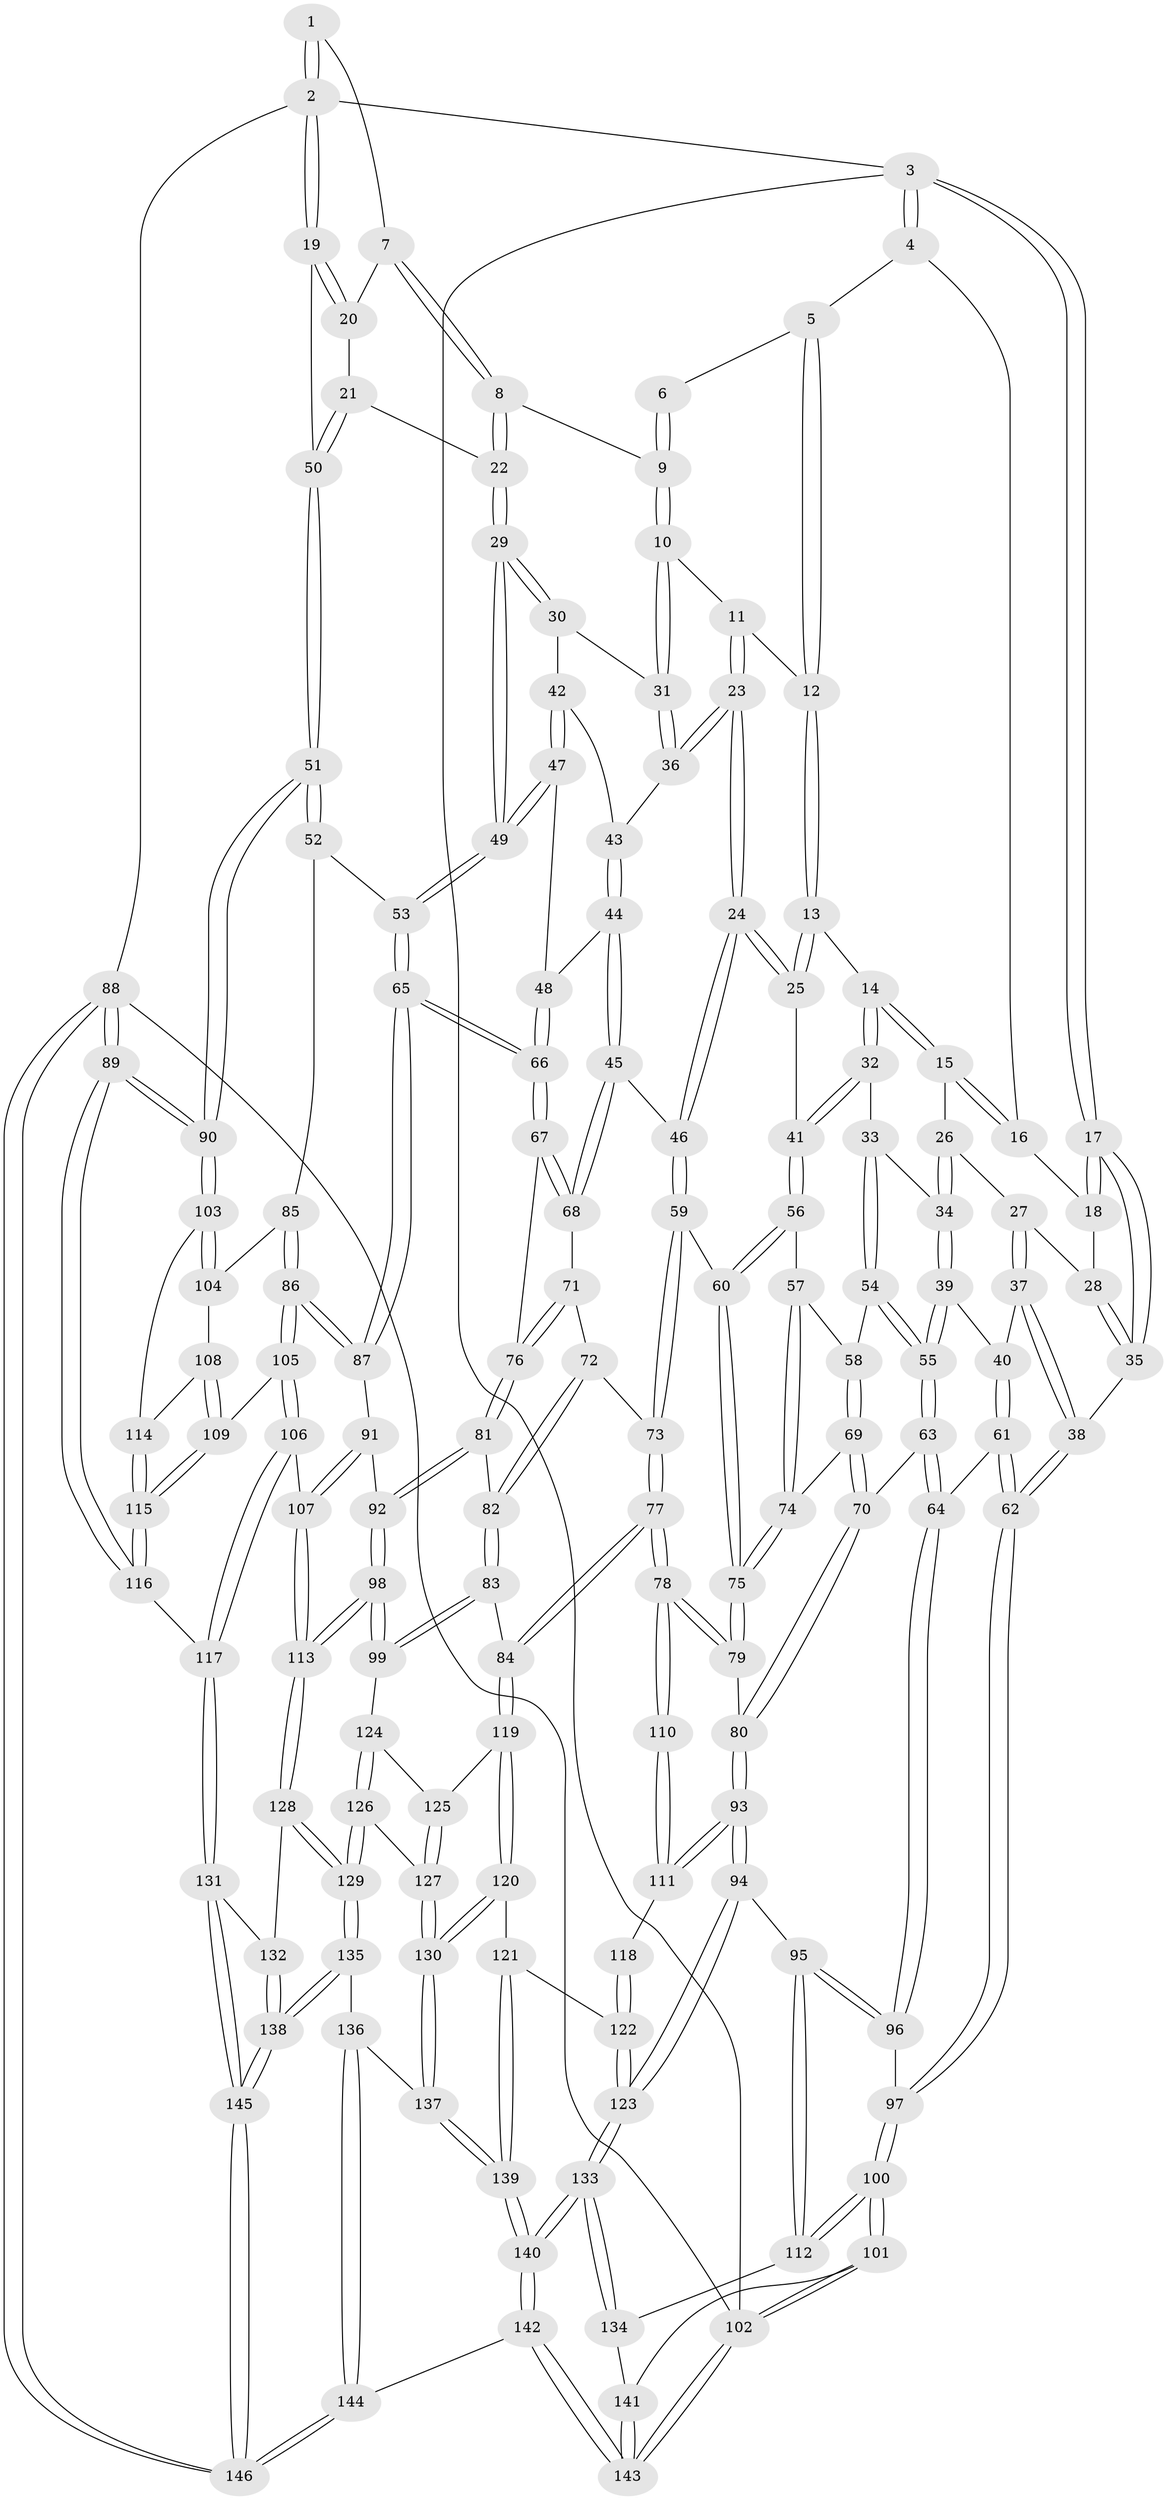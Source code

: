 // Generated by graph-tools (version 1.1) at 2025/16/03/09/25 04:16:58]
// undirected, 146 vertices, 362 edges
graph export_dot {
graph [start="1"]
  node [color=gray90,style=filled];
  1 [pos="+0.9178295608861664+0"];
  2 [pos="+1+0"];
  3 [pos="+0+0"];
  4 [pos="+0.3453375796351133+0"];
  5 [pos="+0.5028026316383922+0"];
  6 [pos="+0.6699898011603728+0"];
  7 [pos="+0.912667852453364+0.0785166977141399"];
  8 [pos="+0.8728725830954505+0.125242761699353"];
  9 [pos="+0.753037220104242+0.09965081409906774"];
  10 [pos="+0.7326643215649765+0.12594001422396045"];
  11 [pos="+0.5598118611235116+0.1013640369712718"];
  12 [pos="+0.5443251963086262+0.08727247185704655"];
  13 [pos="+0.4495729309745283+0.18505900310059026"];
  14 [pos="+0.37315612641859325+0.14814302801331067"];
  15 [pos="+0.34915775943135+0.11188091112208093"];
  16 [pos="+0.3430779557273024+0"];
  17 [pos="+0+0"];
  18 [pos="+0.12603806369169068+0.10047551732933392"];
  19 [pos="+1+0"];
  20 [pos="+1+0.06085222141466669"];
  21 [pos="+0.93659128432882+0.23484258655353454"];
  22 [pos="+0.9345848342267082+0.23488715306766156"];
  23 [pos="+0.594676692759684+0.2339834553059412"];
  24 [pos="+0.5400863139743898+0.27861371434517473"];
  25 [pos="+0.4988983314679789+0.26376229869053724"];
  26 [pos="+0.23210905930356568+0.1717400393258989"];
  27 [pos="+0.12725501185326987+0.14631418738082377"];
  28 [pos="+0.12454440778836498+0.13768471919783337"];
  29 [pos="+0.8950606968751513+0.29375983931184346"];
  30 [pos="+0.753013175923235+0.23504279724487373"];
  31 [pos="+0.7278818924706637+0.1383565425715165"];
  32 [pos="+0.32492348570698704+0.2743009540247589"];
  33 [pos="+0.302459192399295+0.2876507757698316"];
  34 [pos="+0.2536511755122611+0.2799432934184327"];
  35 [pos="+0+0.09943241384722723"];
  36 [pos="+0.6153355373903694+0.22838960796379604"];
  37 [pos="+0.10451489473729499+0.20803147895946314"];
  38 [pos="+0+0.3638057511897117"];
  39 [pos="+0.18983520919408275+0.31735499182294535"];
  40 [pos="+0.17517442691145035+0.3196503149522939"];
  41 [pos="+0.42248823115007744+0.31428103098327453"];
  42 [pos="+0.7296080087012318+0.29919114977029004"];
  43 [pos="+0.6532181918842269+0.2604117722894173"];
  44 [pos="+0.6746803393829778+0.35821356019237344"];
  45 [pos="+0.6344015441233781+0.376509723286449"];
  46 [pos="+0.5637286529756392+0.3499694653361514"];
  47 [pos="+0.7334397280383731+0.32994868475759626"];
  48 [pos="+0.7213713930523955+0.3459702802532778"];
  49 [pos="+0.8822196880928598+0.3389971101667207"];
  50 [pos="+1+0.2397952444070143"];
  51 [pos="+1+0.4529307421971541"];
  52 [pos="+0.9853358050939504+0.4556709938830739"];
  53 [pos="+0.8948910872562094+0.4128723350517861"];
  54 [pos="+0.3195880877655553+0.38041713620542816"];
  55 [pos="+0.2719304475286302+0.40150684145079607"];
  56 [pos="+0.39991169177155866+0.3912283915021388"];
  57 [pos="+0.38909522790501827+0.3967921069608156"];
  58 [pos="+0.32910359596605776+0.3853458074128688"];
  59 [pos="+0.5119188694292536+0.4405125904091526"];
  60 [pos="+0.5045907601144479+0.44026536281978496"];
  61 [pos="+0.14622107584950936+0.3618998195286116"];
  62 [pos="+0+0.37497706033596306"];
  63 [pos="+0.21252338691012151+0.512979526998956"];
  64 [pos="+0.18278029103154558+0.5171135188449045"];
  65 [pos="+0.7837703758410676+0.5037912067027736"];
  66 [pos="+0.7817662128609929+0.5033133703377153"];
  67 [pos="+0.7357947474313166+0.5086690194987956"];
  68 [pos="+0.6541236648103154+0.43785133728270814"];
  69 [pos="+0.3151804120495181+0.48940950120812154"];
  70 [pos="+0.27916284296943256+0.5312659830011527"];
  71 [pos="+0.6051707676135442+0.4746934334384678"];
  72 [pos="+0.5665254845783226+0.4883713581861646"];
  73 [pos="+0.5262829429839911+0.46988140723179195"];
  74 [pos="+0.3799233697847922+0.4515565603598977"];
  75 [pos="+0.41278748836535184+0.5042279117061418"];
  76 [pos="+0.6835366129616379+0.5469670691560395"];
  77 [pos="+0.46703265494380286+0.6475490759338935"];
  78 [pos="+0.4653284914011752+0.6468983820696756"];
  79 [pos="+0.3945723441952908+0.5895879720976491"];
  80 [pos="+0.3337843695795259+0.5777670391633201"];
  81 [pos="+0.6575341879480074+0.5715429369408461"];
  82 [pos="+0.616134829237896+0.5693819121686045"];
  83 [pos="+0.49009965898998575+0.6501552523778739"];
  84 [pos="+0.47149881305060704+0.6516174940268584"];
  85 [pos="+0.9283304441004998+0.6045773659896125"];
  86 [pos="+0.8524851941240652+0.6121437788595145"];
  87 [pos="+0.8189056222738167+0.5826760495949225"];
  88 [pos="+1+1"];
  89 [pos="+1+0.8577592214263695"];
  90 [pos="+1+0.7171204046553121"];
  91 [pos="+0.7964687876108043+0.6028389971451865"];
  92 [pos="+0.6753759430576499+0.6514644775352233"];
  93 [pos="+0.25671209555016683+0.7087602477306022"];
  94 [pos="+0.2456840953794902+0.7151511233903792"];
  95 [pos="+0.12651801586335415+0.6884155686831023"];
  96 [pos="+0.17736107143086144+0.5215238207670717"];
  97 [pos="+0+0.427107192857478"];
  98 [pos="+0.670742865746813+0.7127349375440113"];
  99 [pos="+0.6506144719055722+0.7147311606704565"];
  100 [pos="+0+0.6714430184454235"];
  101 [pos="+0+0.6921200801834612"];
  102 [pos="+0+1"];
  103 [pos="+1+0.6780566915749284"];
  104 [pos="+0.9427944387435429+0.6143386395083988"];
  105 [pos="+0.8491192064491897+0.677669950414667"];
  106 [pos="+0.8041876627864788+0.7405028710181768"];
  107 [pos="+0.7086247593898588+0.7362198835212681"];
  108 [pos="+0.9300293231184896+0.7027333786781712"];
  109 [pos="+0.8776039618724586+0.6975644877745231"];
  110 [pos="+0.4244112489924595+0.6684822595102784"];
  111 [pos="+0.27366357121640833+0.7093605788994201"];
  112 [pos="+0.09070234500855845+0.7122289756856328"];
  113 [pos="+0.7049907661629684+0.7370324889086567"];
  114 [pos="+0.9409126207680646+0.7122554617946768"];
  115 [pos="+0.9207393825911423+0.7831389600702486"];
  116 [pos="+0.9276051498116172+0.8631709032464345"];
  117 [pos="+0.8888970233949026+0.8765380700813544"];
  118 [pos="+0.34792191793720845+0.7379308516344453"];
  119 [pos="+0.4710377552897203+0.7046422522430464"];
  120 [pos="+0.4637550774685211+0.7576195951800323"];
  121 [pos="+0.4604772756675903+0.7601139565150056"];
  122 [pos="+0.36342584334763745+0.8101237377459839"];
  123 [pos="+0.309346766144685+0.8664365806851363"];
  124 [pos="+0.6278404236240347+0.7406022996506743"];
  125 [pos="+0.5734780679980078+0.7634624299759644"];
  126 [pos="+0.5996921485825423+0.8049174086983294"];
  127 [pos="+0.5618564617196616+0.7995093436731241"];
  128 [pos="+0.7043563721510742+0.7506830665347305"];
  129 [pos="+0.6248837063456609+0.8535774068669588"];
  130 [pos="+0.5106504224306823+0.8180487369728733"];
  131 [pos="+0.8446436668944343+0.9213143291046625"];
  132 [pos="+0.7061941937085299+0.756742655015161"];
  133 [pos="+0.2976715782662394+0.9258071374454655"];
  134 [pos="+0.12154627001648657+0.8470058427363002"];
  135 [pos="+0.6210258792910416+0.898266783036999"];
  136 [pos="+0.5852524784414211+0.903202828247957"];
  137 [pos="+0.5226697394479949+0.8796400989067159"];
  138 [pos="+0.7147640378370682+0.9490993293166035"];
  139 [pos="+0.4047936123136683+0.9645521125410506"];
  140 [pos="+0.33693438166711354+1"];
  141 [pos="+0.08468689006135724+0.8952197568498118"];
  142 [pos="+0.3321501989723617+1"];
  143 [pos="+0+1"];
  144 [pos="+0.4743252388761631+1"];
  145 [pos="+0.7790588153137992+1"];
  146 [pos="+0.7715157418708984+1"];
  1 -- 2;
  1 -- 2;
  1 -- 7;
  2 -- 3;
  2 -- 19;
  2 -- 19;
  2 -- 88;
  3 -- 4;
  3 -- 4;
  3 -- 17;
  3 -- 17;
  3 -- 102;
  4 -- 5;
  4 -- 16;
  5 -- 6;
  5 -- 12;
  5 -- 12;
  6 -- 9;
  6 -- 9;
  7 -- 8;
  7 -- 8;
  7 -- 20;
  8 -- 9;
  8 -- 22;
  8 -- 22;
  9 -- 10;
  9 -- 10;
  10 -- 11;
  10 -- 31;
  10 -- 31;
  11 -- 12;
  11 -- 23;
  11 -- 23;
  12 -- 13;
  12 -- 13;
  13 -- 14;
  13 -- 25;
  13 -- 25;
  14 -- 15;
  14 -- 15;
  14 -- 32;
  14 -- 32;
  15 -- 16;
  15 -- 16;
  15 -- 26;
  16 -- 18;
  17 -- 18;
  17 -- 18;
  17 -- 35;
  17 -- 35;
  18 -- 28;
  19 -- 20;
  19 -- 20;
  19 -- 50;
  20 -- 21;
  21 -- 22;
  21 -- 50;
  21 -- 50;
  22 -- 29;
  22 -- 29;
  23 -- 24;
  23 -- 24;
  23 -- 36;
  23 -- 36;
  24 -- 25;
  24 -- 25;
  24 -- 46;
  24 -- 46;
  25 -- 41;
  26 -- 27;
  26 -- 34;
  26 -- 34;
  27 -- 28;
  27 -- 37;
  27 -- 37;
  28 -- 35;
  28 -- 35;
  29 -- 30;
  29 -- 30;
  29 -- 49;
  29 -- 49;
  30 -- 31;
  30 -- 42;
  31 -- 36;
  31 -- 36;
  32 -- 33;
  32 -- 41;
  32 -- 41;
  33 -- 34;
  33 -- 54;
  33 -- 54;
  34 -- 39;
  34 -- 39;
  35 -- 38;
  36 -- 43;
  37 -- 38;
  37 -- 38;
  37 -- 40;
  38 -- 62;
  38 -- 62;
  39 -- 40;
  39 -- 55;
  39 -- 55;
  40 -- 61;
  40 -- 61;
  41 -- 56;
  41 -- 56;
  42 -- 43;
  42 -- 47;
  42 -- 47;
  43 -- 44;
  43 -- 44;
  44 -- 45;
  44 -- 45;
  44 -- 48;
  45 -- 46;
  45 -- 68;
  45 -- 68;
  46 -- 59;
  46 -- 59;
  47 -- 48;
  47 -- 49;
  47 -- 49;
  48 -- 66;
  48 -- 66;
  49 -- 53;
  49 -- 53;
  50 -- 51;
  50 -- 51;
  51 -- 52;
  51 -- 52;
  51 -- 90;
  51 -- 90;
  52 -- 53;
  52 -- 85;
  53 -- 65;
  53 -- 65;
  54 -- 55;
  54 -- 55;
  54 -- 58;
  55 -- 63;
  55 -- 63;
  56 -- 57;
  56 -- 60;
  56 -- 60;
  57 -- 58;
  57 -- 74;
  57 -- 74;
  58 -- 69;
  58 -- 69;
  59 -- 60;
  59 -- 73;
  59 -- 73;
  60 -- 75;
  60 -- 75;
  61 -- 62;
  61 -- 62;
  61 -- 64;
  62 -- 97;
  62 -- 97;
  63 -- 64;
  63 -- 64;
  63 -- 70;
  64 -- 96;
  64 -- 96;
  65 -- 66;
  65 -- 66;
  65 -- 87;
  65 -- 87;
  66 -- 67;
  66 -- 67;
  67 -- 68;
  67 -- 68;
  67 -- 76;
  68 -- 71;
  69 -- 70;
  69 -- 70;
  69 -- 74;
  70 -- 80;
  70 -- 80;
  71 -- 72;
  71 -- 76;
  71 -- 76;
  72 -- 73;
  72 -- 82;
  72 -- 82;
  73 -- 77;
  73 -- 77;
  74 -- 75;
  74 -- 75;
  75 -- 79;
  75 -- 79;
  76 -- 81;
  76 -- 81;
  77 -- 78;
  77 -- 78;
  77 -- 84;
  77 -- 84;
  78 -- 79;
  78 -- 79;
  78 -- 110;
  78 -- 110;
  79 -- 80;
  80 -- 93;
  80 -- 93;
  81 -- 82;
  81 -- 92;
  81 -- 92;
  82 -- 83;
  82 -- 83;
  83 -- 84;
  83 -- 99;
  83 -- 99;
  84 -- 119;
  84 -- 119;
  85 -- 86;
  85 -- 86;
  85 -- 104;
  86 -- 87;
  86 -- 87;
  86 -- 105;
  86 -- 105;
  87 -- 91;
  88 -- 89;
  88 -- 89;
  88 -- 146;
  88 -- 146;
  88 -- 102;
  89 -- 90;
  89 -- 90;
  89 -- 116;
  89 -- 116;
  90 -- 103;
  90 -- 103;
  91 -- 92;
  91 -- 107;
  91 -- 107;
  92 -- 98;
  92 -- 98;
  93 -- 94;
  93 -- 94;
  93 -- 111;
  93 -- 111;
  94 -- 95;
  94 -- 123;
  94 -- 123;
  95 -- 96;
  95 -- 96;
  95 -- 112;
  95 -- 112;
  96 -- 97;
  97 -- 100;
  97 -- 100;
  98 -- 99;
  98 -- 99;
  98 -- 113;
  98 -- 113;
  99 -- 124;
  100 -- 101;
  100 -- 101;
  100 -- 112;
  100 -- 112;
  101 -- 102;
  101 -- 102;
  101 -- 141;
  102 -- 143;
  102 -- 143;
  103 -- 104;
  103 -- 104;
  103 -- 114;
  104 -- 108;
  105 -- 106;
  105 -- 106;
  105 -- 109;
  106 -- 107;
  106 -- 117;
  106 -- 117;
  107 -- 113;
  107 -- 113;
  108 -- 109;
  108 -- 109;
  108 -- 114;
  109 -- 115;
  109 -- 115;
  110 -- 111;
  110 -- 111;
  111 -- 118;
  112 -- 134;
  113 -- 128;
  113 -- 128;
  114 -- 115;
  114 -- 115;
  115 -- 116;
  115 -- 116;
  116 -- 117;
  117 -- 131;
  117 -- 131;
  118 -- 122;
  118 -- 122;
  119 -- 120;
  119 -- 120;
  119 -- 125;
  120 -- 121;
  120 -- 130;
  120 -- 130;
  121 -- 122;
  121 -- 139;
  121 -- 139;
  122 -- 123;
  122 -- 123;
  123 -- 133;
  123 -- 133;
  124 -- 125;
  124 -- 126;
  124 -- 126;
  125 -- 127;
  125 -- 127;
  126 -- 127;
  126 -- 129;
  126 -- 129;
  127 -- 130;
  127 -- 130;
  128 -- 129;
  128 -- 129;
  128 -- 132;
  129 -- 135;
  129 -- 135;
  130 -- 137;
  130 -- 137;
  131 -- 132;
  131 -- 145;
  131 -- 145;
  132 -- 138;
  132 -- 138;
  133 -- 134;
  133 -- 134;
  133 -- 140;
  133 -- 140;
  134 -- 141;
  135 -- 136;
  135 -- 138;
  135 -- 138;
  136 -- 137;
  136 -- 144;
  136 -- 144;
  137 -- 139;
  137 -- 139;
  138 -- 145;
  138 -- 145;
  139 -- 140;
  139 -- 140;
  140 -- 142;
  140 -- 142;
  141 -- 143;
  141 -- 143;
  142 -- 143;
  142 -- 143;
  142 -- 144;
  144 -- 146;
  144 -- 146;
  145 -- 146;
  145 -- 146;
}

